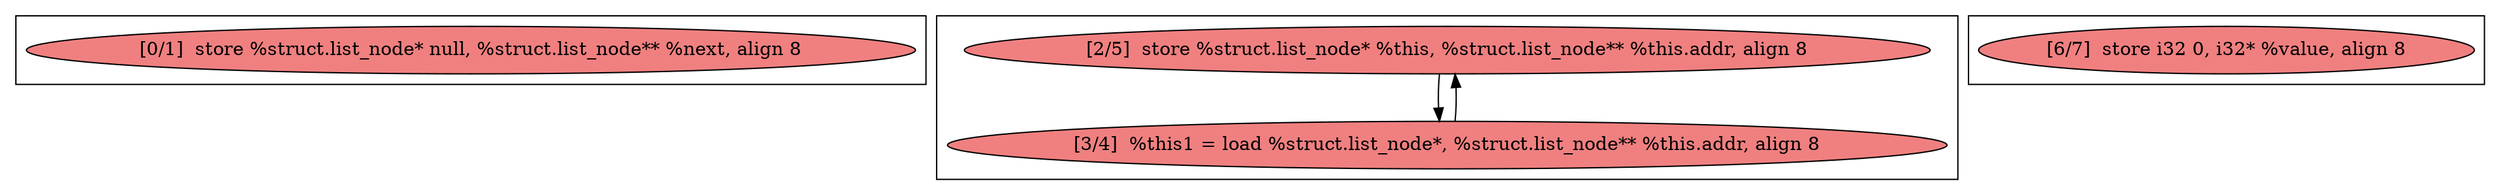 
digraph G {





subgraph cluster6 {


node125 [fillcolor=lightcoral,label="[0/1]  store %struct.list_node* null, %struct.list_node** %next, align 8",shape=ellipse,style=filled ]



}

subgraph cluster8 {


node128 [fillcolor=lightcoral,label="[2/5]  store %struct.list_node* %this, %struct.list_node** %this.addr, align 8",shape=ellipse,style=filled ]
node127 [fillcolor=lightcoral,label="[3/4]  %this1 = load %struct.list_node*, %struct.list_node** %this.addr, align 8",shape=ellipse,style=filled ]

node127->node128 [ ]
node128->node127 [ ]


}

subgraph cluster7 {


node126 [fillcolor=lightcoral,label="[6/7]  store i32 0, i32* %value, align 8",shape=ellipse,style=filled ]



}

}
